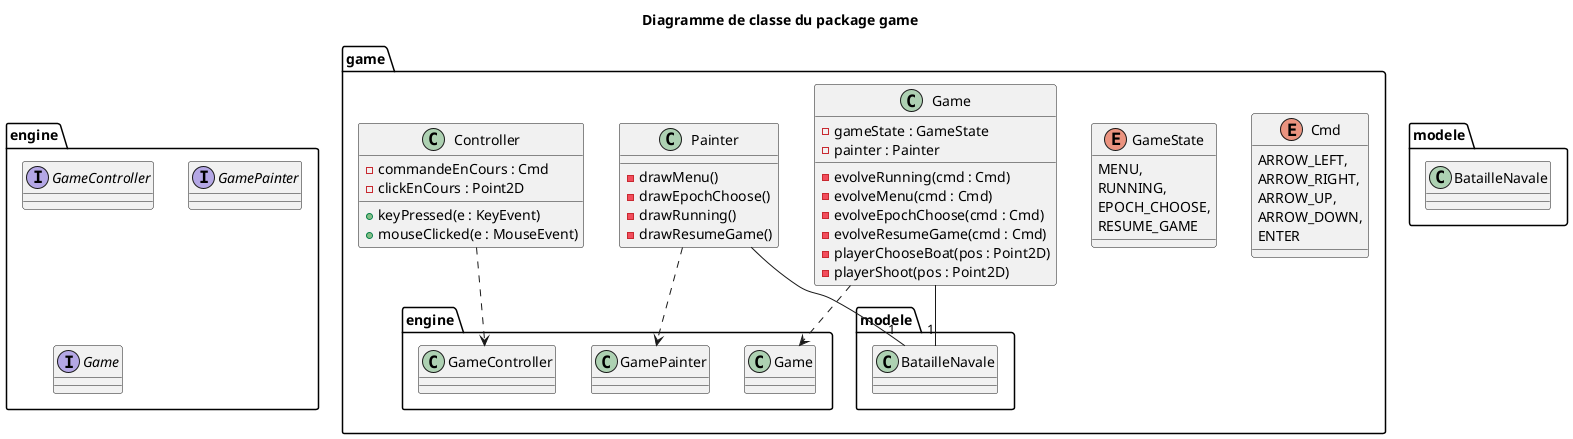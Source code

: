 @startuml

title Diagramme de classe du package game

package game {
    
    enum Cmd {
        ARROW_LEFT,
        ARROW_RIGHT,
        ARROW_UP,
        ARROW_DOWN,
        ENTER
    }
    
    enum GameState {
        MENU,
        RUNNING,
        EPOCH_CHOOSE,
        RESUME_GAME
    }

    class Game {
        - gameState : GameState
        - painter : Painter
        - evolveRunning(cmd : Cmd)
        - evolveMenu(cmd : Cmd)
        - evolveEpochChoose(cmd : Cmd)
        - evolveResumeGame(cmd : Cmd)
        - playerChooseBoat(pos : Point2D)
        - playerShoot(pos : Point2D)
    }
    Game --"1" modele.BatailleNavale
    Game ..> engine.Game

    class Painter {
        - drawMenu()
        - drawEpochChoose()
        - drawRunning()
        - drawResumeGame()
    }
    Painter ..> engine.GamePainter
    Painter -- "1" modele.BatailleNavale

    class Controller {
        - commandeEnCours : Cmd
        - clickEnCours : Point2D
        + keyPressed(e : KeyEvent) 
        + mouseClicked(e : MouseEvent)
    }
    Controller ..> engine.GameController

}

package engine {
    interface GameController
    interface GamePainter
    interface Game
}

package modele {
    class BatailleNavale
}

@enduml